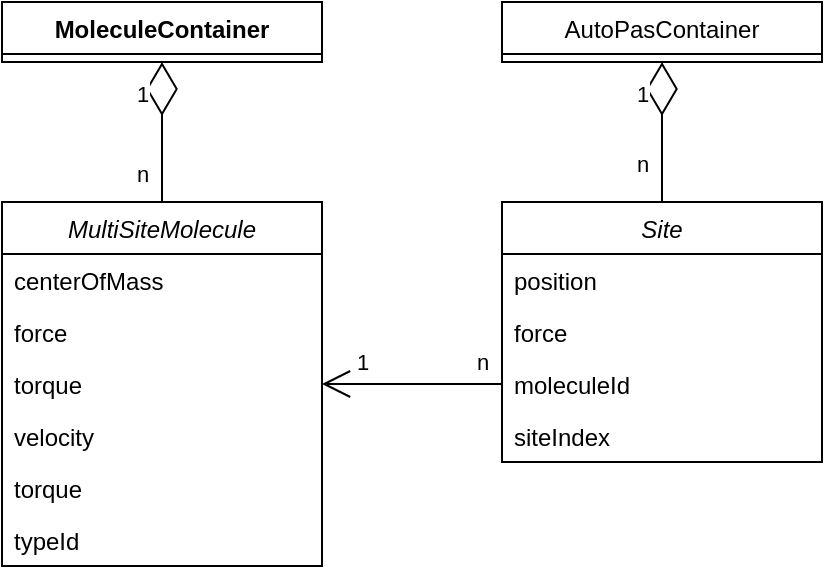 <mxfile version="23.0.2" type="github">
  <diagram id="C5RBs43oDa-KdzZeNtuy" name="Page-1">
    <mxGraphModel dx="446" dy="264" grid="1" gridSize="10" guides="1" tooltips="1" connect="1" arrows="1" fold="1" page="1" pageScale="1" pageWidth="827" pageHeight="1169" math="0" shadow="0">
      <root>
        <mxCell id="WIyWlLk6GJQsqaUBKTNV-0" />
        <mxCell id="WIyWlLk6GJQsqaUBKTNV-1" parent="WIyWlLk6GJQsqaUBKTNV-0" />
        <mxCell id="zkfFHV4jXpPFQw0GAbJ--0" value="Site" style="swimlane;fontStyle=2;align=center;verticalAlign=top;childLayout=stackLayout;horizontal=1;startSize=26;horizontalStack=0;resizeParent=1;resizeLast=0;collapsible=1;marginBottom=0;rounded=0;shadow=0;strokeWidth=1;" parent="WIyWlLk6GJQsqaUBKTNV-1" vertex="1">
          <mxGeometry x="520" y="240" width="160" height="130" as="geometry">
            <mxRectangle x="230" y="140" width="160" height="26" as="alternateBounds" />
          </mxGeometry>
        </mxCell>
        <mxCell id="zkfFHV4jXpPFQw0GAbJ--1" value="position" style="text;align=left;verticalAlign=top;spacingLeft=4;spacingRight=4;overflow=hidden;rotatable=0;points=[[0,0.5],[1,0.5]];portConstraint=eastwest;" parent="zkfFHV4jXpPFQw0GAbJ--0" vertex="1">
          <mxGeometry y="26" width="160" height="26" as="geometry" />
        </mxCell>
        <mxCell id="zkfFHV4jXpPFQw0GAbJ--2" value="force" style="text;align=left;verticalAlign=top;spacingLeft=4;spacingRight=4;overflow=hidden;rotatable=0;points=[[0,0.5],[1,0.5]];portConstraint=eastwest;rounded=0;shadow=0;html=0;" parent="zkfFHV4jXpPFQw0GAbJ--0" vertex="1">
          <mxGeometry y="52" width="160" height="26" as="geometry" />
        </mxCell>
        <mxCell id="zkfFHV4jXpPFQw0GAbJ--3" value="moleculeId" style="text;align=left;verticalAlign=top;spacingLeft=4;spacingRight=4;overflow=hidden;rotatable=0;points=[[0,0.5],[1,0.5]];portConstraint=eastwest;rounded=0;shadow=0;html=0;" parent="zkfFHV4jXpPFQw0GAbJ--0" vertex="1">
          <mxGeometry y="78" width="160" height="26" as="geometry" />
        </mxCell>
        <mxCell id="zkfFHV4jXpPFQw0GAbJ--5" value="siteIndex" style="text;align=left;verticalAlign=top;spacingLeft=4;spacingRight=4;overflow=hidden;rotatable=0;points=[[0,0.5],[1,0.5]];portConstraint=eastwest;" parent="zkfFHV4jXpPFQw0GAbJ--0" vertex="1">
          <mxGeometry y="104" width="160" height="26" as="geometry" />
        </mxCell>
        <mxCell id="zkfFHV4jXpPFQw0GAbJ--17" value="AutoPasContainer" style="swimlane;fontStyle=0;align=center;verticalAlign=top;childLayout=stackLayout;horizontal=1;startSize=26;horizontalStack=0;resizeParent=1;resizeLast=0;collapsible=1;marginBottom=0;rounded=0;shadow=0;strokeWidth=1;" parent="WIyWlLk6GJQsqaUBKTNV-1" vertex="1">
          <mxGeometry x="520" y="140" width="160" height="30" as="geometry">
            <mxRectangle x="550" y="140" width="160" height="26" as="alternateBounds" />
          </mxGeometry>
        </mxCell>
        <mxCell id="JmAILizBNISe0mqq5Vz_-1" value="" style="endArrow=diamondThin;endFill=0;endSize=24;html=1;rounded=0;entryX=0.5;entryY=1;entryDx=0;entryDy=0;exitX=0.5;exitY=0;exitDx=0;exitDy=0;" edge="1" parent="WIyWlLk6GJQsqaUBKTNV-1" source="zkfFHV4jXpPFQw0GAbJ--0" target="zkfFHV4jXpPFQw0GAbJ--17">
          <mxGeometry width="160" relative="1" as="geometry">
            <mxPoint x="340" y="380" as="sourcePoint" />
            <mxPoint x="500" y="380" as="targetPoint" />
          </mxGeometry>
        </mxCell>
        <mxCell id="JmAILizBNISe0mqq5Vz_-12" value="n" style="edgeLabel;html=1;align=center;verticalAlign=middle;resizable=0;points=[];" vertex="1" connectable="0" parent="JmAILizBNISe0mqq5Vz_-1">
          <mxGeometry x="0.143" y="-1" relative="1" as="geometry">
            <mxPoint x="-11" y="21" as="offset" />
          </mxGeometry>
        </mxCell>
        <mxCell id="JmAILizBNISe0mqq5Vz_-13" value="1" style="edgeLabel;html=1;align=center;verticalAlign=middle;resizable=0;points=[];" vertex="1" connectable="0" parent="JmAILizBNISe0mqq5Vz_-1">
          <mxGeometry x="0.559" y="1" relative="1" as="geometry">
            <mxPoint x="-9" as="offset" />
          </mxGeometry>
        </mxCell>
        <mxCell id="JmAILizBNISe0mqq5Vz_-2" value="MultiSiteMolecule" style="swimlane;fontStyle=2;align=center;verticalAlign=top;childLayout=stackLayout;horizontal=1;startSize=26;horizontalStack=0;resizeParent=1;resizeLast=0;collapsible=1;marginBottom=0;rounded=0;shadow=0;strokeWidth=1;" vertex="1" parent="WIyWlLk6GJQsqaUBKTNV-1">
          <mxGeometry x="270" y="240" width="160" height="182" as="geometry">
            <mxRectangle x="230" y="140" width="160" height="26" as="alternateBounds" />
          </mxGeometry>
        </mxCell>
        <mxCell id="JmAILizBNISe0mqq5Vz_-3" value="centerOfMass" style="text;align=left;verticalAlign=top;spacingLeft=4;spacingRight=4;overflow=hidden;rotatable=0;points=[[0,0.5],[1,0.5]];portConstraint=eastwest;" vertex="1" parent="JmAILizBNISe0mqq5Vz_-2">
          <mxGeometry y="26" width="160" height="26" as="geometry" />
        </mxCell>
        <mxCell id="JmAILizBNISe0mqq5Vz_-4" value="force" style="text;align=left;verticalAlign=top;spacingLeft=4;spacingRight=4;overflow=hidden;rotatable=0;points=[[0,0.5],[1,0.5]];portConstraint=eastwest;rounded=0;shadow=0;html=0;" vertex="1" parent="JmAILizBNISe0mqq5Vz_-2">
          <mxGeometry y="52" width="160" height="26" as="geometry" />
        </mxCell>
        <mxCell id="JmAILizBNISe0mqq5Vz_-5" value="torque" style="text;align=left;verticalAlign=top;spacingLeft=4;spacingRight=4;overflow=hidden;rotatable=0;points=[[0,0.5],[1,0.5]];portConstraint=eastwest;rounded=0;shadow=0;html=0;" vertex="1" parent="JmAILizBNISe0mqq5Vz_-2">
          <mxGeometry y="78" width="160" height="26" as="geometry" />
        </mxCell>
        <mxCell id="JmAILizBNISe0mqq5Vz_-6" value="velocity" style="text;align=left;verticalAlign=top;spacingLeft=4;spacingRight=4;overflow=hidden;rotatable=0;points=[[0,0.5],[1,0.5]];portConstraint=eastwest;rounded=0;shadow=0;html=0;" vertex="1" parent="JmAILizBNISe0mqq5Vz_-2">
          <mxGeometry y="104" width="160" height="26" as="geometry" />
        </mxCell>
        <mxCell id="JmAILizBNISe0mqq5Vz_-7" value="torque" style="text;align=left;verticalAlign=top;spacingLeft=4;spacingRight=4;overflow=hidden;rotatable=0;points=[[0,0.5],[1,0.5]];portConstraint=eastwest;rounded=0;shadow=0;html=0;" vertex="1" parent="JmAILizBNISe0mqq5Vz_-2">
          <mxGeometry y="130" width="160" height="26" as="geometry" />
        </mxCell>
        <mxCell id="JmAILizBNISe0mqq5Vz_-8" value="typeId" style="text;align=left;verticalAlign=top;spacingLeft=4;spacingRight=4;overflow=hidden;rotatable=0;points=[[0,0.5],[1,0.5]];portConstraint=eastwest;rounded=0;shadow=0;html=0;" vertex="1" parent="JmAILizBNISe0mqq5Vz_-2">
          <mxGeometry y="156" width="160" height="26" as="geometry" />
        </mxCell>
        <mxCell id="JmAILizBNISe0mqq5Vz_-14" value="MoleculeContainer" style="swimlane;fontStyle=1;align=center;verticalAlign=top;childLayout=stackLayout;horizontal=1;startSize=26;horizontalStack=0;resizeParent=1;resizeParentMax=0;resizeLast=0;collapsible=1;marginBottom=0;whiteSpace=wrap;html=1;" vertex="1" parent="WIyWlLk6GJQsqaUBKTNV-1">
          <mxGeometry x="270" y="140" width="160" height="30" as="geometry" />
        </mxCell>
        <mxCell id="JmAILizBNISe0mqq5Vz_-18" value="" style="endArrow=diamondThin;endFill=0;endSize=24;html=1;rounded=0;exitX=0.5;exitY=0;exitDx=0;exitDy=0;entryX=0.5;entryY=1;entryDx=0;entryDy=0;" edge="1" parent="WIyWlLk6GJQsqaUBKTNV-1" source="JmAILizBNISe0mqq5Vz_-2" target="JmAILizBNISe0mqq5Vz_-14">
          <mxGeometry width="160" relative="1" as="geometry">
            <mxPoint x="380" y="250" as="sourcePoint" />
            <mxPoint x="340" y="170" as="targetPoint" />
          </mxGeometry>
        </mxCell>
        <mxCell id="JmAILizBNISe0mqq5Vz_-19" value="1" style="edgeLabel;html=1;align=center;verticalAlign=middle;resizable=0;points=[];" vertex="1" connectable="0" parent="JmAILizBNISe0mqq5Vz_-18">
          <mxGeometry x="0.543" relative="1" as="geometry">
            <mxPoint x="-10" as="offset" />
          </mxGeometry>
        </mxCell>
        <mxCell id="JmAILizBNISe0mqq5Vz_-20" value="n" style="edgeLabel;html=1;align=center;verticalAlign=middle;resizable=0;points=[];" vertex="1" connectable="0" parent="JmAILizBNISe0mqq5Vz_-18">
          <mxGeometry x="-0.581" y="-1" relative="1" as="geometry">
            <mxPoint x="-11" as="offset" />
          </mxGeometry>
        </mxCell>
        <mxCell id="JmAILizBNISe0mqq5Vz_-21" value="" style="endArrow=open;endFill=1;endSize=12;html=1;rounded=0;exitX=0;exitY=0.5;exitDx=0;exitDy=0;entryX=1;entryY=0.5;entryDx=0;entryDy=0;" edge="1" parent="WIyWlLk6GJQsqaUBKTNV-1" source="zkfFHV4jXpPFQw0GAbJ--3" target="JmAILizBNISe0mqq5Vz_-5">
          <mxGeometry width="160" relative="1" as="geometry">
            <mxPoint x="380" y="270" as="sourcePoint" />
            <mxPoint x="540" y="270" as="targetPoint" />
          </mxGeometry>
        </mxCell>
        <mxCell id="JmAILizBNISe0mqq5Vz_-22" value="n" style="edgeLabel;html=1;align=center;verticalAlign=middle;resizable=0;points=[];" vertex="1" connectable="0" parent="JmAILizBNISe0mqq5Vz_-21">
          <mxGeometry x="0.156" y="1" relative="1" as="geometry">
            <mxPoint x="42" y="-12" as="offset" />
          </mxGeometry>
        </mxCell>
        <mxCell id="JmAILizBNISe0mqq5Vz_-23" value="1" style="edgeLabel;html=1;align=center;verticalAlign=middle;resizable=0;points=[];" vertex="1" connectable="0" parent="JmAILizBNISe0mqq5Vz_-21">
          <mxGeometry x="0.43" y="-2" relative="1" as="geometry">
            <mxPoint x="-6" y="-9" as="offset" />
          </mxGeometry>
        </mxCell>
      </root>
    </mxGraphModel>
  </diagram>
</mxfile>
